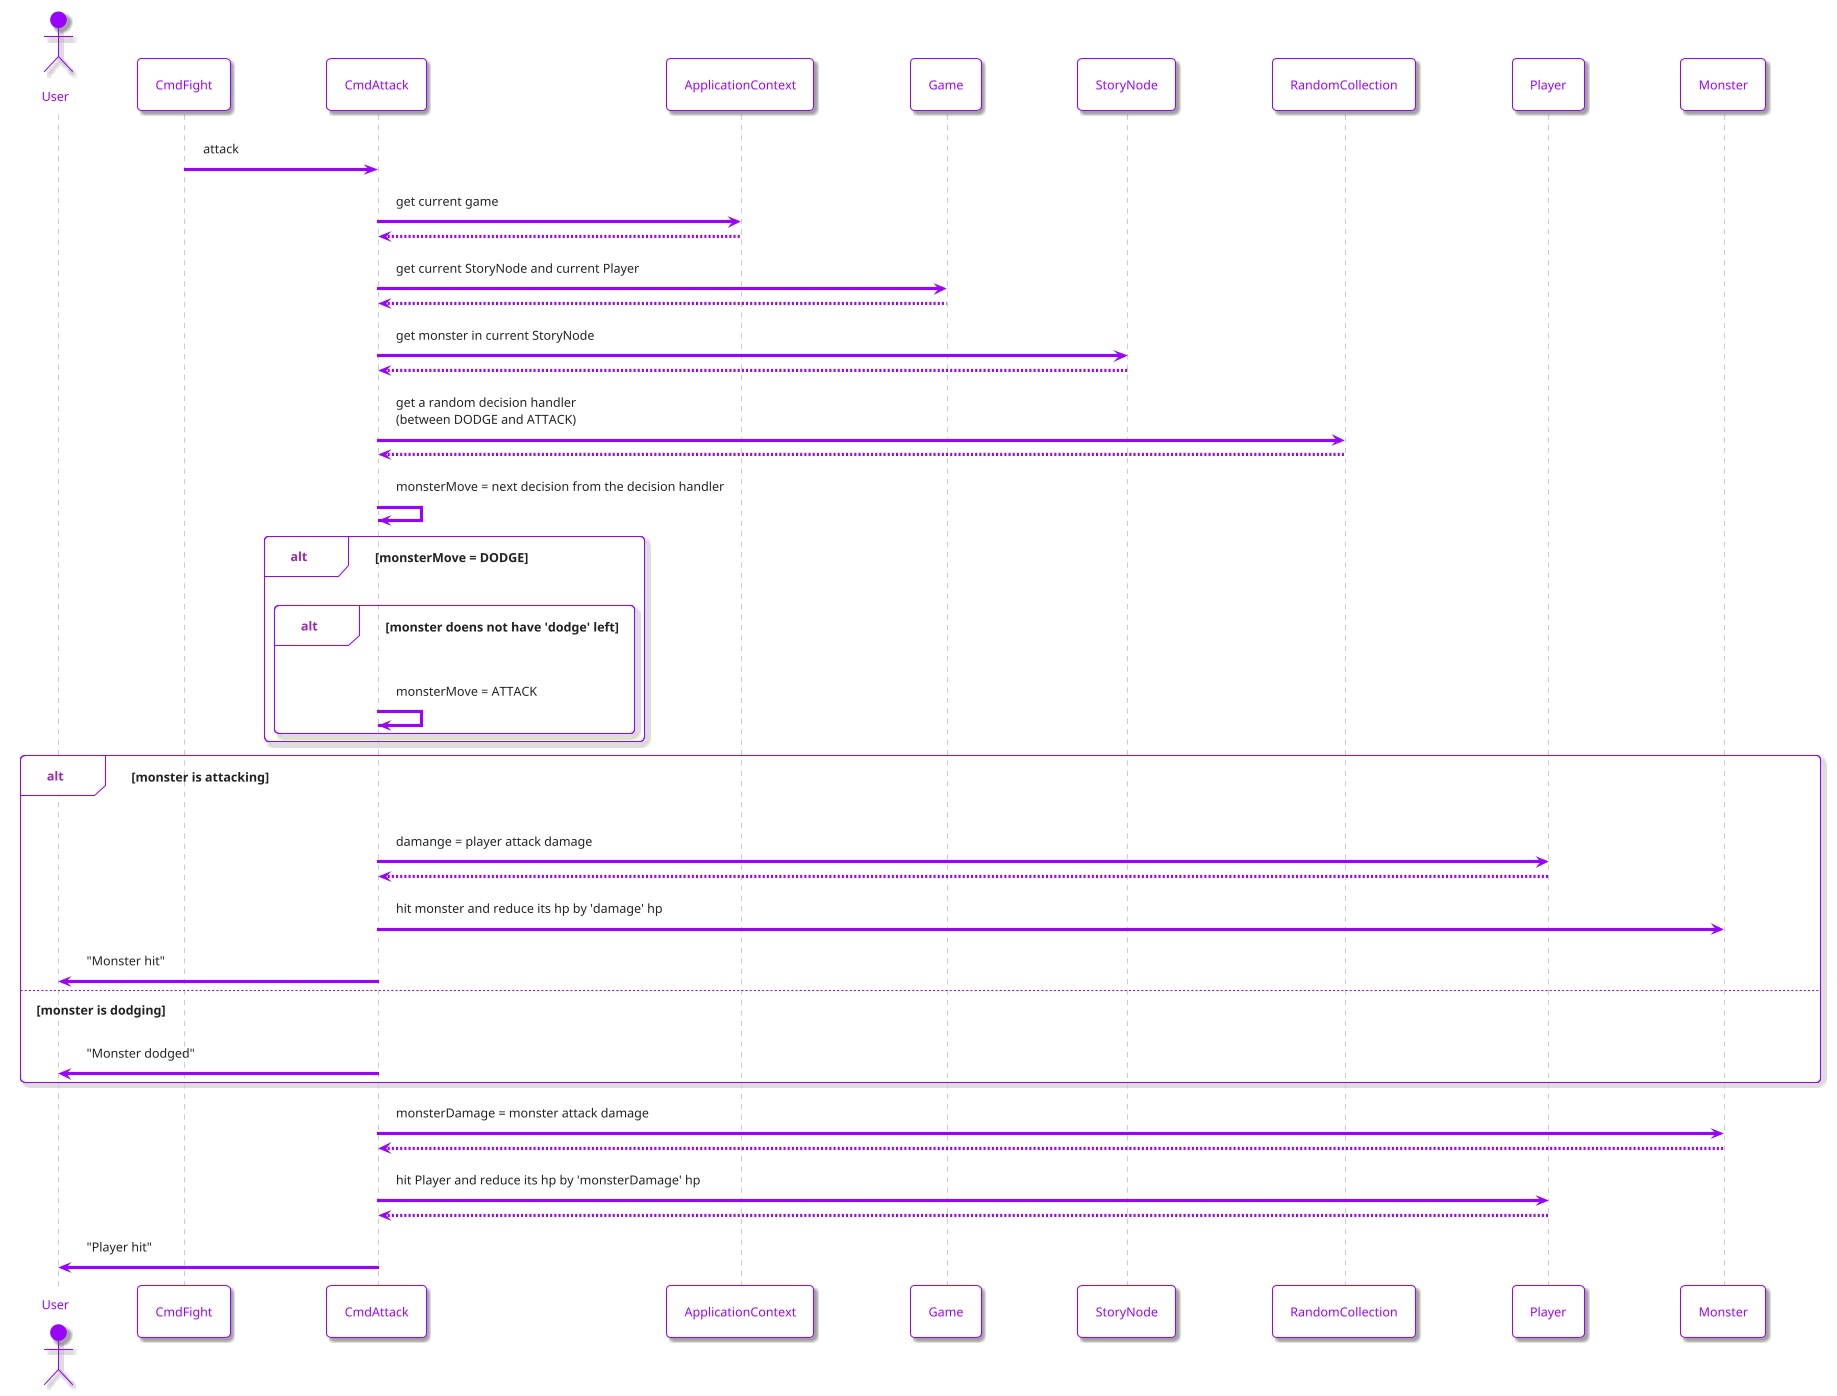 @startuml
!theme materia-outline

skinparam ArrowColor #9803fc
skinparam BackgroundColor #FFFFFF
skinparam ArrowColor #9803fc
skinparam ActorBorderColor #9803fc
skinparam ActorFontColor #9803fc
skinparam ActorBackgroundColor #9803fc
skinparam ParticipantFontColor #9803fc
skinparam ParticipantBorderColor #9803fc
skinparam ParticipantBackgroundColor #FFFFFF
skinparam {
 SequenceGroupBorderColor #9803fc
}


actor User
participant CmdFight
participant CmdAttack
participant ApplicationContext
participant Game
participant StoryNode
participant RandomCollection
participant Player
participant Monster


CmdFight -> CmdAttack: attack
CmdAttack -> ApplicationContext: get current game
ApplicationContext --> CmdAttack
CmdAttack -> Game: get current StoryNode and current Player
Game --> CmdAttack
CmdAttack -> StoryNode: get monster in current StoryNode
StoryNode --> CmdAttack

CmdAttack -> RandomCollection: get a random decision handler \n(between DODGE and ATTACK)
RandomCollection --> CmdAttack
CmdAttack -> CmdAttack: monsterMove = next decision from the decision handler
alt monsterMove = DODGE
  alt monster doens not have 'dodge' left
    CmdAttack -> CmdAttack : monsterMove = ATTACK
  end
end
alt monster is attacking
  CmdAttack -> Player: damange = player attack damage
  Player --> CmdAttack
  CmdAttack -> Monster: hit monster and reduce its hp by 'damage' hp
  CmdAttack -> User: "Monster hit"
else monster is dodging
  CmdAttack -> User: "Monster dodged"
end
CmdAttack -> Monster: monsterDamage = monster attack damage
Monster --> CmdAttack
CmdAttack -> Player: hit Player and reduce its hp by 'monsterDamage' hp
Player --> CmdAttack
CmdAttack -> User: "Player hit"





@enduml